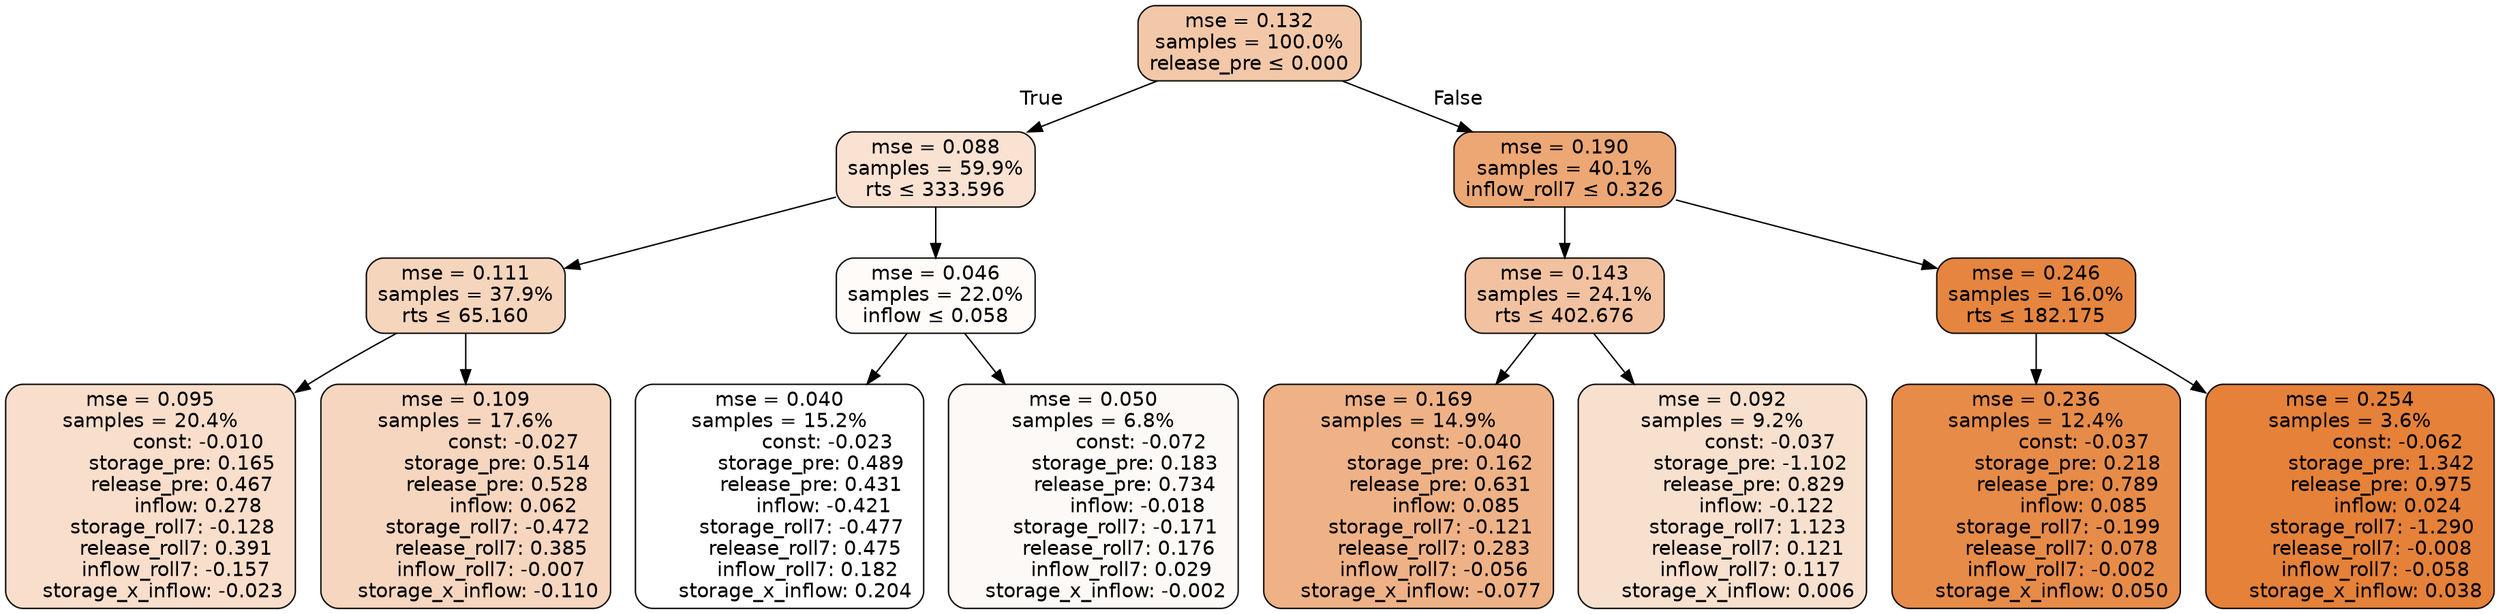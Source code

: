 digraph tree {
bgcolor="transparent"
node [shape=rectangle, style="filled, rounded", color="black", fontname=helvetica] ;
edge [fontname=helvetica] ;
	"0" [label="mse = 0.132
samples = 100.0%
release_pre &le; 0.000", fillcolor="#f3c8a9"]
	"1" [label="mse = 0.088
samples = 59.9%
rts &le; 333.596", fillcolor="#f9e2d2"]
	"2" [label="mse = 0.111
samples = 37.9%
rts &le; 65.160", fillcolor="#f6d5bd"]
	"3" [label="mse = 0.095
samples = 20.4%
               const: -0.010
          storage_pre: 0.165
          release_pre: 0.467
               inflow: 0.278
       storage_roll7: -0.128
        release_roll7: 0.391
        inflow_roll7: -0.157
    storage_x_inflow: -0.023", fillcolor="#f8decb"]
	"4" [label="mse = 0.109
samples = 17.6%
               const: -0.027
          storage_pre: 0.514
          release_pre: 0.528
               inflow: 0.062
       storage_roll7: -0.472
        release_roll7: 0.385
        inflow_roll7: -0.007
    storage_x_inflow: -0.110", fillcolor="#f6d6bf"]
	"5" [label="mse = 0.046
samples = 22.0%
inflow &le; 0.058", fillcolor="#fefbf9"]
	"6" [label="mse = 0.040
samples = 15.2%
               const: -0.023
          storage_pre: 0.489
          release_pre: 0.431
              inflow: -0.421
       storage_roll7: -0.477
        release_roll7: 0.475
         inflow_roll7: 0.182
     storage_x_inflow: 0.204", fillcolor="#ffffff"]
	"7" [label="mse = 0.050
samples = 6.8%
               const: -0.072
          storage_pre: 0.183
          release_pre: 0.734
              inflow: -0.018
       storage_roll7: -0.171
        release_roll7: 0.176
         inflow_roll7: 0.029
    storage_x_inflow: -0.002", fillcolor="#fdf9f6"]
	"8" [label="mse = 0.190
samples = 40.1%
inflow_roll7 &le; 0.326", fillcolor="#eca774"]
	"9" [label="mse = 0.143
samples = 24.1%
rts &le; 402.676", fillcolor="#f2c2a0"]
	"10" [label="mse = 0.169
samples = 14.9%
               const: -0.040
          storage_pre: 0.162
          release_pre: 0.631
               inflow: 0.085
       storage_roll7: -0.121
        release_roll7: 0.283
        inflow_roll7: -0.056
    storage_x_inflow: -0.077", fillcolor="#efb287"]
	"11" [label="mse = 0.092
samples = 9.2%
               const: -0.037
         storage_pre: -1.102
          release_pre: 0.829
              inflow: -0.122
        storage_roll7: 1.123
        release_roll7: 0.121
         inflow_roll7: 0.117
     storage_x_inflow: 0.006", fillcolor="#f8e0ce"]
	"12" [label="mse = 0.246
samples = 16.0%
rts &le; 182.175", fillcolor="#e58540"]
	"13" [label="mse = 0.236
samples = 12.4%
               const: -0.037
          storage_pre: 0.218
          release_pre: 0.789
               inflow: 0.085
       storage_roll7: -0.199
        release_roll7: 0.078
        inflow_roll7: -0.002
     storage_x_inflow: 0.050", fillcolor="#e78b49"]
	"14" [label="mse = 0.254
samples = 3.6%
               const: -0.062
          storage_pre: 1.342
          release_pre: 0.975
               inflow: 0.024
       storage_roll7: -1.290
       release_roll7: -0.008
        inflow_roll7: -0.058
     storage_x_inflow: 0.038", fillcolor="#e58139"]

	"0" -> "1" [labeldistance=2.5, labelangle=45, headlabel="True"]
	"1" -> "2"
	"2" -> "3"
	"2" -> "4"
	"1" -> "5"
	"5" -> "6"
	"5" -> "7"
	"0" -> "8" [labeldistance=2.5, labelangle=-45, headlabel="False"]
	"8" -> "9"
	"9" -> "10"
	"9" -> "11"
	"8" -> "12"
	"12" -> "13"
	"12" -> "14"
}